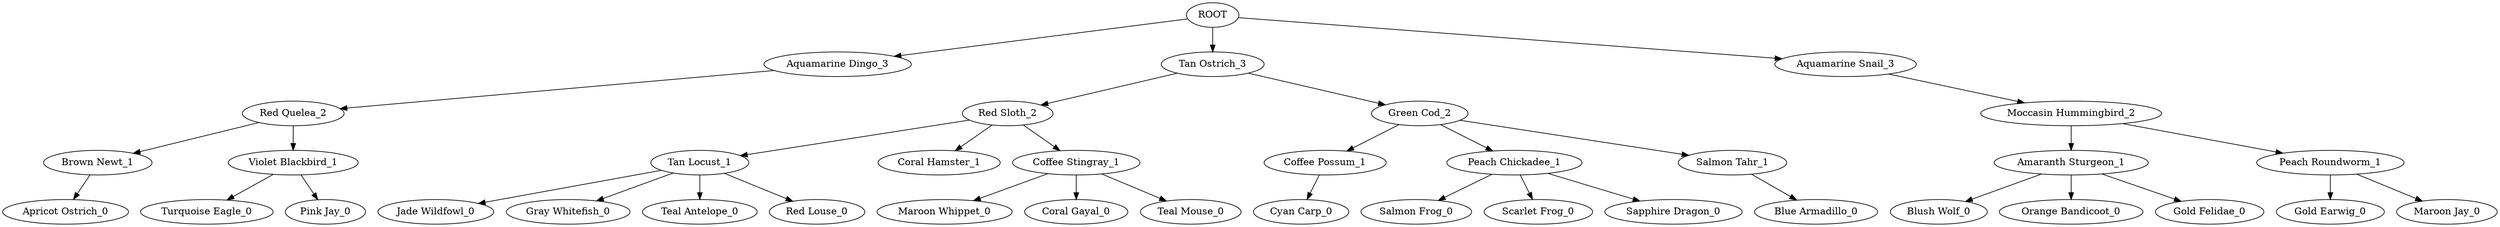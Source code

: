 // Draw folders tree
digraph "Folders tree" {
	ROOT
	"Aquamarine Dingo_3"
	ROOT -> "Aquamarine Dingo_3"
	"Tan Ostrich_3"
	ROOT -> "Tan Ostrich_3"
	"Aquamarine Snail_3"
	ROOT -> "Aquamarine Snail_3"
	"Red Quelea_2"
	"Aquamarine Dingo_3" -> "Red Quelea_2"
	"Brown Newt_1"
	"Red Quelea_2" -> "Brown Newt_1"
	"Violet Blackbird_1"
	"Red Quelea_2" -> "Violet Blackbird_1"
	"Apricot Ostrich_0"
	"Brown Newt_1" -> "Apricot Ostrich_0"
	"Turquoise Eagle_0"
	"Violet Blackbird_1" -> "Turquoise Eagle_0"
	"Pink Jay_0"
	"Violet Blackbird_1" -> "Pink Jay_0"
	"Red Sloth_2"
	"Tan Ostrich_3" -> "Red Sloth_2"
	"Green Cod_2"
	"Tan Ostrich_3" -> "Green Cod_2"
	"Tan Locust_1"
	"Red Sloth_2" -> "Tan Locust_1"
	"Coral Hamster_1"
	"Red Sloth_2" -> "Coral Hamster_1"
	"Coffee Stingray_1"
	"Red Sloth_2" -> "Coffee Stingray_1"
	"Jade Wildfowl_0"
	"Tan Locust_1" -> "Jade Wildfowl_0"
	"Gray Whitefish_0"
	"Tan Locust_1" -> "Gray Whitefish_0"
	"Teal Antelope_0"
	"Tan Locust_1" -> "Teal Antelope_0"
	"Red Louse_0"
	"Tan Locust_1" -> "Red Louse_0"
	"Maroon Whippet_0"
	"Coffee Stingray_1" -> "Maroon Whippet_0"
	"Coral Gayal_0"
	"Coffee Stingray_1" -> "Coral Gayal_0"
	"Teal Mouse_0"
	"Coffee Stingray_1" -> "Teal Mouse_0"
	"Coffee Possum_1"
	"Green Cod_2" -> "Coffee Possum_1"
	"Peach Chickadee_1"
	"Green Cod_2" -> "Peach Chickadee_1"
	"Salmon Tahr_1"
	"Green Cod_2" -> "Salmon Tahr_1"
	"Cyan Carp_0"
	"Coffee Possum_1" -> "Cyan Carp_0"
	"Salmon Frog_0"
	"Peach Chickadee_1" -> "Salmon Frog_0"
	"Scarlet Frog_0"
	"Peach Chickadee_1" -> "Scarlet Frog_0"
	"Sapphire Dragon_0"
	"Peach Chickadee_1" -> "Sapphire Dragon_0"
	"Blue Armadillo_0"
	"Salmon Tahr_1" -> "Blue Armadillo_0"
	"Moccasin Hummingbird_2"
	"Aquamarine Snail_3" -> "Moccasin Hummingbird_2"
	"Amaranth Sturgeon_1"
	"Moccasin Hummingbird_2" -> "Amaranth Sturgeon_1"
	"Peach Roundworm_1"
	"Moccasin Hummingbird_2" -> "Peach Roundworm_1"
	"Blush Wolf_0"
	"Amaranth Sturgeon_1" -> "Blush Wolf_0"
	"Orange Bandicoot_0"
	"Amaranth Sturgeon_1" -> "Orange Bandicoot_0"
	"Gold Felidae_0"
	"Amaranth Sturgeon_1" -> "Gold Felidae_0"
	"Gold Earwig_0"
	"Peach Roundworm_1" -> "Gold Earwig_0"
	"Maroon Jay_0"
	"Peach Roundworm_1" -> "Maroon Jay_0"
}
